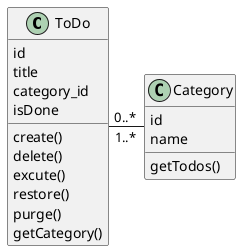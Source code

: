 @startuml
class ToDo {
    id
    title
    category_id
    isDone
    create()
    delete()
    excute()
    restore()
    purge()
    getCategory()
}
class Category {
    id
    name
    getTodos()
}
ToDo "0..*" -right- "1..*" Category

@enduml